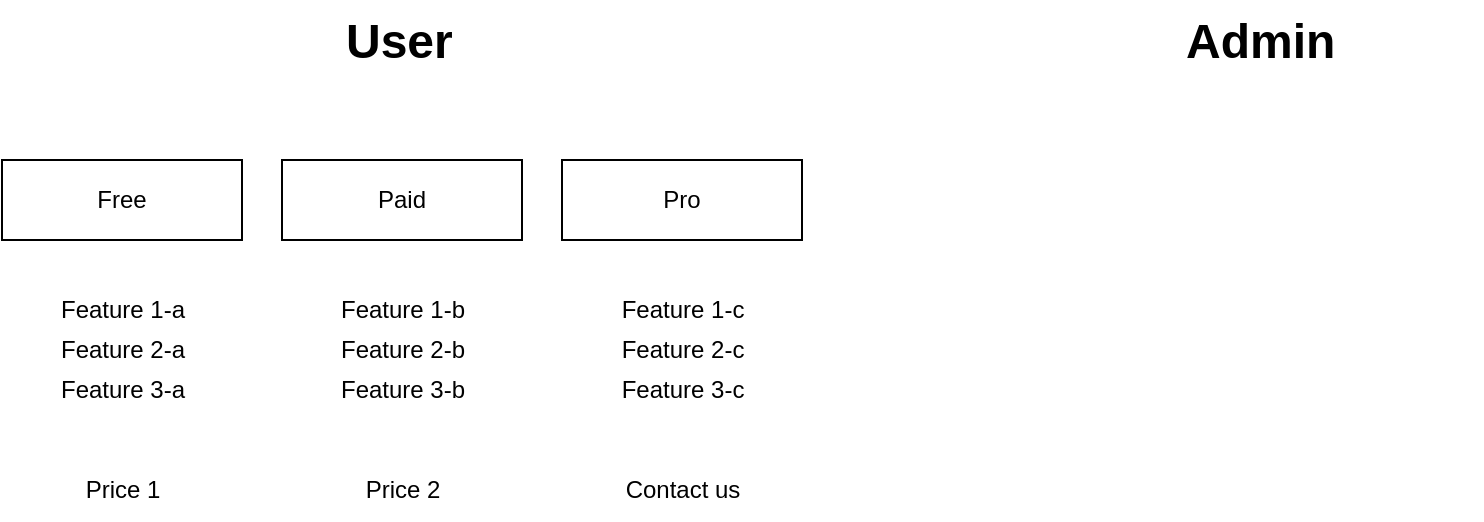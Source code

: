 <mxfile version="24.0.4" type="github">
  <diagram id="C5RBs43oDa-KdzZeNtuy" name="Page-1">
    <mxGraphModel dx="964" dy="681" grid="1" gridSize="10" guides="1" tooltips="1" connect="1" arrows="1" fold="1" page="1" pageScale="1" pageWidth="827" pageHeight="1169" math="0" shadow="0">
      <root>
        <mxCell id="WIyWlLk6GJQsqaUBKTNV-0" />
        <mxCell id="WIyWlLk6GJQsqaUBKTNV-1" parent="WIyWlLk6GJQsqaUBKTNV-0" />
        <mxCell id="m6ao3W_9GOcnrCEjzhtj-3" value="&lt;h1 style=&quot;margin-top: 0px;&quot;&gt;User&lt;/h1&gt;" style="text;html=1;whiteSpace=wrap;overflow=hidden;rounded=0;" vertex="1" parent="WIyWlLk6GJQsqaUBKTNV-1">
          <mxGeometry x="230" y="50" width="60" height="40" as="geometry" />
        </mxCell>
        <mxCell id="m6ao3W_9GOcnrCEjzhtj-5" value="&lt;h1 style=&quot;margin-top: 0px;&quot;&gt;Admin&lt;/h1&gt;" style="text;html=1;whiteSpace=wrap;overflow=hidden;rounded=0;" vertex="1" parent="WIyWlLk6GJQsqaUBKTNV-1">
          <mxGeometry x="650" y="50" width="150" height="50" as="geometry" />
        </mxCell>
        <mxCell id="m6ao3W_9GOcnrCEjzhtj-6" value="Free" style="whiteSpace=wrap;html=1;" vertex="1" parent="WIyWlLk6GJQsqaUBKTNV-1">
          <mxGeometry x="60" y="130" width="120" height="40" as="geometry" />
        </mxCell>
        <mxCell id="m6ao3W_9GOcnrCEjzhtj-7" value="Paid" style="whiteSpace=wrap;html=1;" vertex="1" parent="WIyWlLk6GJQsqaUBKTNV-1">
          <mxGeometry x="200" y="130" width="120" height="40" as="geometry" />
        </mxCell>
        <mxCell id="m6ao3W_9GOcnrCEjzhtj-8" value="Pro" style="whiteSpace=wrap;html=1;" vertex="1" parent="WIyWlLk6GJQsqaUBKTNV-1">
          <mxGeometry x="340" y="130" width="120" height="40" as="geometry" />
        </mxCell>
        <mxCell id="m6ao3W_9GOcnrCEjzhtj-9" value="Feature 1-a" style="text;html=1;align=center;verticalAlign=middle;resizable=0;points=[];autosize=1;strokeColor=none;fillColor=none;" vertex="1" parent="WIyWlLk6GJQsqaUBKTNV-1">
          <mxGeometry x="75" y="190" width="90" height="30" as="geometry" />
        </mxCell>
        <mxCell id="m6ao3W_9GOcnrCEjzhtj-10" value="Feature 1-b" style="text;html=1;align=center;verticalAlign=middle;resizable=0;points=[];autosize=1;strokeColor=none;fillColor=none;" vertex="1" parent="WIyWlLk6GJQsqaUBKTNV-1">
          <mxGeometry x="215" y="190" width="90" height="30" as="geometry" />
        </mxCell>
        <mxCell id="m6ao3W_9GOcnrCEjzhtj-11" value="Feature 1-c" style="text;html=1;align=center;verticalAlign=middle;resizable=0;points=[];autosize=1;strokeColor=none;fillColor=none;" vertex="1" parent="WIyWlLk6GJQsqaUBKTNV-1">
          <mxGeometry x="360" y="190" width="80" height="30" as="geometry" />
        </mxCell>
        <mxCell id="m6ao3W_9GOcnrCEjzhtj-12" value="Feature 3-a" style="text;html=1;align=center;verticalAlign=middle;resizable=0;points=[];autosize=1;strokeColor=none;fillColor=none;" vertex="1" parent="WIyWlLk6GJQsqaUBKTNV-1">
          <mxGeometry x="75" y="230" width="90" height="30" as="geometry" />
        </mxCell>
        <mxCell id="m6ao3W_9GOcnrCEjzhtj-13" value="Feature 3-b" style="text;html=1;align=center;verticalAlign=middle;resizable=0;points=[];autosize=1;strokeColor=none;fillColor=none;" vertex="1" parent="WIyWlLk6GJQsqaUBKTNV-1">
          <mxGeometry x="215" y="230" width="90" height="30" as="geometry" />
        </mxCell>
        <mxCell id="m6ao3W_9GOcnrCEjzhtj-14" value="Feature 3-c" style="text;html=1;align=center;verticalAlign=middle;resizable=0;points=[];autosize=1;strokeColor=none;fillColor=none;" vertex="1" parent="WIyWlLk6GJQsqaUBKTNV-1">
          <mxGeometry x="360" y="230" width="80" height="30" as="geometry" />
        </mxCell>
        <mxCell id="m6ao3W_9GOcnrCEjzhtj-15" value="Feature 2-a" style="text;html=1;align=center;verticalAlign=middle;resizable=0;points=[];autosize=1;strokeColor=none;fillColor=none;" vertex="1" parent="WIyWlLk6GJQsqaUBKTNV-1">
          <mxGeometry x="75" y="210" width="90" height="30" as="geometry" />
        </mxCell>
        <mxCell id="m6ao3W_9GOcnrCEjzhtj-16" value="Feature 2-b" style="text;html=1;align=center;verticalAlign=middle;resizable=0;points=[];autosize=1;strokeColor=none;fillColor=none;" vertex="1" parent="WIyWlLk6GJQsqaUBKTNV-1">
          <mxGeometry x="215" y="210" width="90" height="30" as="geometry" />
        </mxCell>
        <mxCell id="m6ao3W_9GOcnrCEjzhtj-17" value="Feature 2-c" style="text;html=1;align=center;verticalAlign=middle;resizable=0;points=[];autosize=1;strokeColor=none;fillColor=none;" vertex="1" parent="WIyWlLk6GJQsqaUBKTNV-1">
          <mxGeometry x="360" y="210" width="80" height="30" as="geometry" />
        </mxCell>
        <mxCell id="m6ao3W_9GOcnrCEjzhtj-18" value="Contact us" style="text;html=1;align=center;verticalAlign=middle;resizable=0;points=[];autosize=1;strokeColor=none;fillColor=none;" vertex="1" parent="WIyWlLk6GJQsqaUBKTNV-1">
          <mxGeometry x="360" y="280" width="80" height="30" as="geometry" />
        </mxCell>
        <mxCell id="m6ao3W_9GOcnrCEjzhtj-19" value="Price 2" style="text;html=1;align=center;verticalAlign=middle;resizable=0;points=[];autosize=1;strokeColor=none;fillColor=none;" vertex="1" parent="WIyWlLk6GJQsqaUBKTNV-1">
          <mxGeometry x="230" y="280" width="60" height="30" as="geometry" />
        </mxCell>
        <mxCell id="m6ao3W_9GOcnrCEjzhtj-20" value="Price 1" style="text;html=1;align=center;verticalAlign=middle;resizable=0;points=[];autosize=1;strokeColor=none;fillColor=none;" vertex="1" parent="WIyWlLk6GJQsqaUBKTNV-1">
          <mxGeometry x="90" y="280" width="60" height="30" as="geometry" />
        </mxCell>
      </root>
    </mxGraphModel>
  </diagram>
</mxfile>
